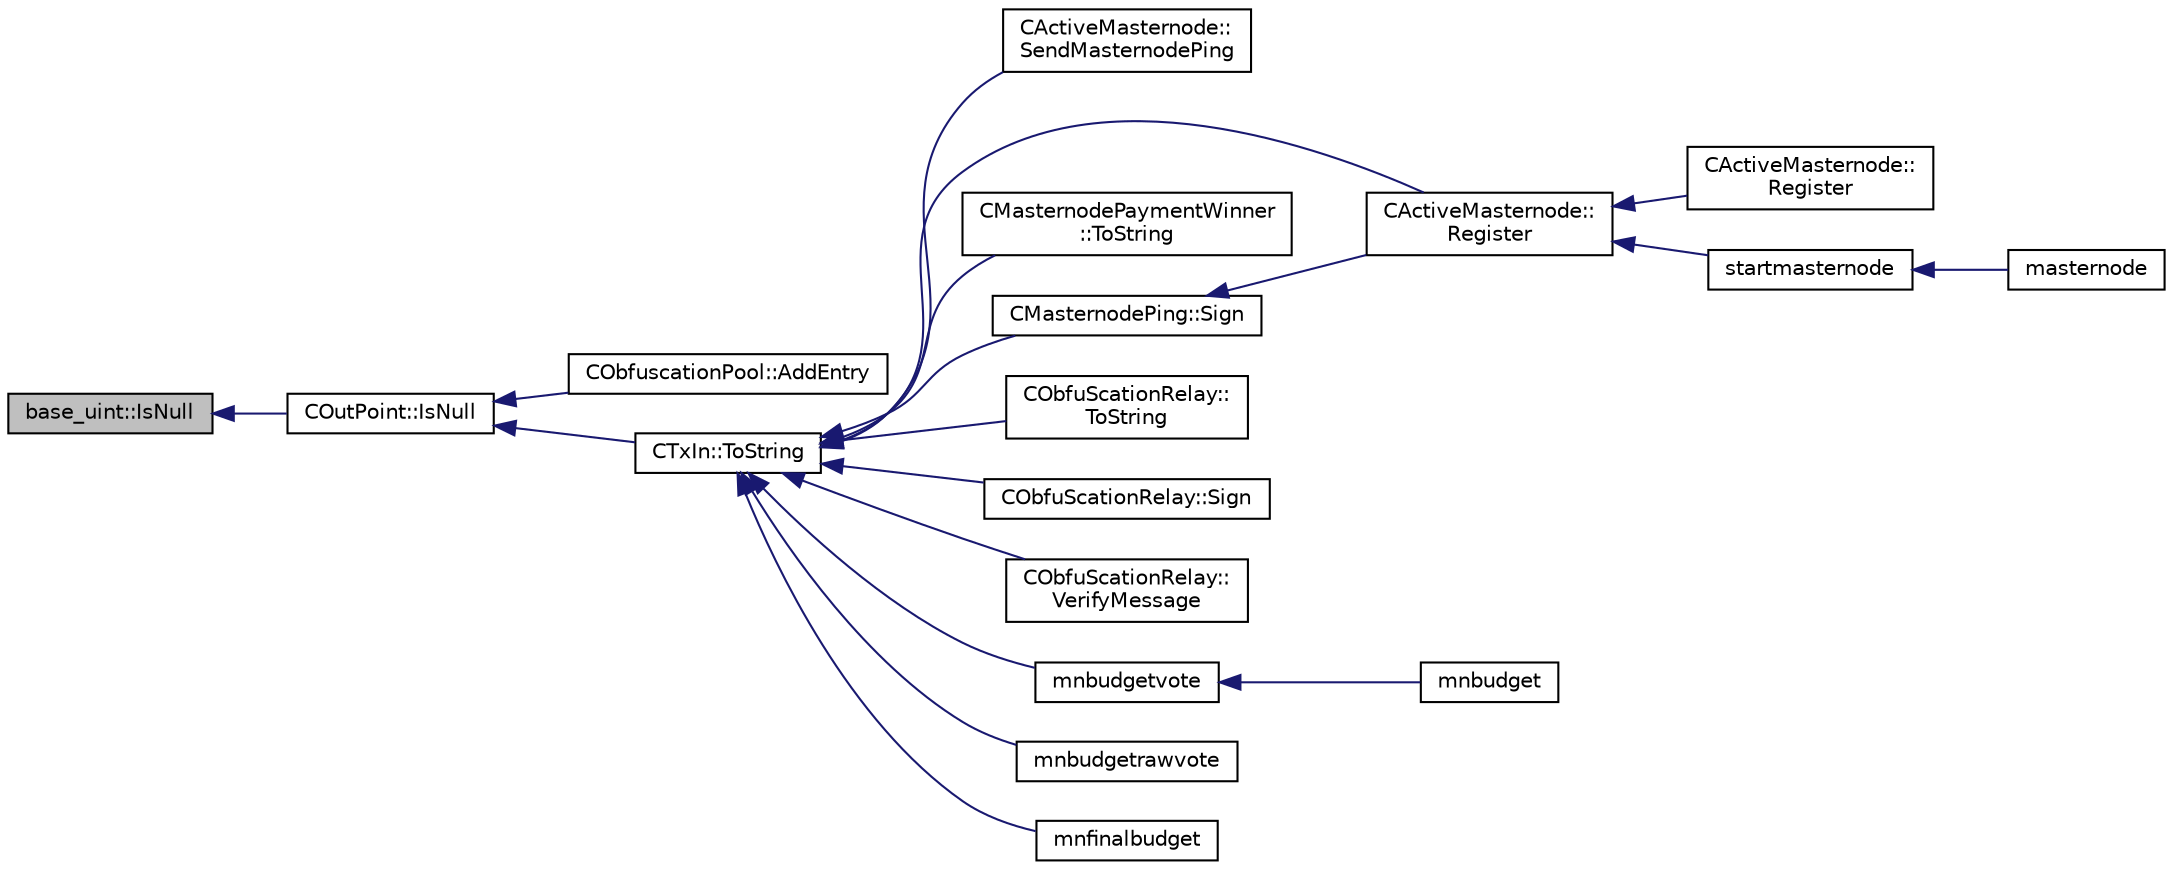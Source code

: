 digraph "base_uint::IsNull"
{
  edge [fontname="Helvetica",fontsize="10",labelfontname="Helvetica",labelfontsize="10"];
  node [fontname="Helvetica",fontsize="10",shape=record];
  rankdir="LR";
  Node217 [label="base_uint::IsNull",height=0.2,width=0.4,color="black", fillcolor="grey75", style="filled", fontcolor="black"];
  Node217 -> Node218 [dir="back",color="midnightblue",fontsize="10",style="solid",fontname="Helvetica"];
  Node218 [label="COutPoint::IsNull",height=0.2,width=0.4,color="black", fillcolor="white", style="filled",URL="$class_c_out_point.html#ae1516581fa2234556761f04af3a207a6"];
  Node218 -> Node219 [dir="back",color="midnightblue",fontsize="10",style="solid",fontname="Helvetica"];
  Node219 [label="CObfuscationPool::AddEntry",height=0.2,width=0.4,color="black", fillcolor="white", style="filled",URL="$class_c_obfuscation_pool.html#a659e75eaf53a3b01d34a685bd9445628",tooltip="Add a clients entry to the pool. "];
  Node218 -> Node220 [dir="back",color="midnightblue",fontsize="10",style="solid",fontname="Helvetica"];
  Node220 [label="CTxIn::ToString",height=0.2,width=0.4,color="black", fillcolor="white", style="filled",URL="$class_c_tx_in.html#a9f3dcba8a979ca7007448f8ad1d3c4c1"];
  Node220 -> Node221 [dir="back",color="midnightblue",fontsize="10",style="solid",fontname="Helvetica"];
  Node221 [label="CActiveMasternode::\lSendMasternodePing",height=0.2,width=0.4,color="black", fillcolor="white", style="filled",URL="$class_c_active_masternode.html#ae30a82106f2c0b6875344e39e49393c2",tooltip="Ping Masternode. "];
  Node220 -> Node222 [dir="back",color="midnightblue",fontsize="10",style="solid",fontname="Helvetica"];
  Node222 [label="CActiveMasternode::\lRegister",height=0.2,width=0.4,color="black", fillcolor="white", style="filled",URL="$class_c_active_masternode.html#ac53ffe35960cdf312e813de5942a9584",tooltip="Register any Masternode. "];
  Node222 -> Node223 [dir="back",color="midnightblue",fontsize="10",style="solid",fontname="Helvetica"];
  Node223 [label="CActiveMasternode::\lRegister",height=0.2,width=0.4,color="black", fillcolor="white", style="filled",URL="$class_c_active_masternode.html#a99e26870efec1ea98738cda1a5a85702",tooltip="Register remote Masternode. "];
  Node222 -> Node224 [dir="back",color="midnightblue",fontsize="10",style="solid",fontname="Helvetica"];
  Node224 [label="startmasternode",height=0.2,width=0.4,color="black", fillcolor="white", style="filled",URL="$rpcmasternode_8cpp.html#ab37c9f565d5d9dbb3e695422e3474b00"];
  Node224 -> Node225 [dir="back",color="midnightblue",fontsize="10",style="solid",fontname="Helvetica"];
  Node225 [label="masternode",height=0.2,width=0.4,color="black", fillcolor="white", style="filled",URL="$rpcmasternode_8cpp.html#a30609e443aeb47c29ed0878d16b1b5e1"];
  Node220 -> Node226 [dir="back",color="midnightblue",fontsize="10",style="solid",fontname="Helvetica"];
  Node226 [label="CMasternodePaymentWinner\l::ToString",height=0.2,width=0.4,color="black", fillcolor="white", style="filled",URL="$class_c_masternode_payment_winner.html#a188f4b487f9481bdcc6d5b052793512e"];
  Node220 -> Node227 [dir="back",color="midnightblue",fontsize="10",style="solid",fontname="Helvetica"];
  Node227 [label="CMasternodePing::Sign",height=0.2,width=0.4,color="black", fillcolor="white", style="filled",URL="$class_c_masternode_ping.html#afa3eb82ae9457cc135089d83ae7719ea"];
  Node227 -> Node222 [dir="back",color="midnightblue",fontsize="10",style="solid",fontname="Helvetica"];
  Node220 -> Node228 [dir="back",color="midnightblue",fontsize="10",style="solid",fontname="Helvetica"];
  Node228 [label="CObfuScationRelay::\lToString",height=0.2,width=0.4,color="black", fillcolor="white", style="filled",URL="$class_c_obfu_scation_relay.html#a193896557689f778a5381ea8dc7e66b8"];
  Node220 -> Node229 [dir="back",color="midnightblue",fontsize="10",style="solid",fontname="Helvetica"];
  Node229 [label="CObfuScationRelay::Sign",height=0.2,width=0.4,color="black", fillcolor="white", style="filled",URL="$class_c_obfu_scation_relay.html#a6a0c143f5d9536a64bcb1745d2011761"];
  Node220 -> Node230 [dir="back",color="midnightblue",fontsize="10",style="solid",fontname="Helvetica"];
  Node230 [label="CObfuScationRelay::\lVerifyMessage",height=0.2,width=0.4,color="black", fillcolor="white", style="filled",URL="$class_c_obfu_scation_relay.html#aa76fd65563c22d322350e09b2b876e9d"];
  Node220 -> Node231 [dir="back",color="midnightblue",fontsize="10",style="solid",fontname="Helvetica"];
  Node231 [label="mnbudgetvote",height=0.2,width=0.4,color="black", fillcolor="white", style="filled",URL="$rpcmasternode-budget_8cpp.html#a56da074ff2f33c0ef53bb451c67c0761"];
  Node231 -> Node232 [dir="back",color="midnightblue",fontsize="10",style="solid",fontname="Helvetica"];
  Node232 [label="mnbudget",height=0.2,width=0.4,color="black", fillcolor="white", style="filled",URL="$rpcmasternode-budget_8cpp.html#aeabbf924be4d2ce4bedb28a394e1fc6b"];
  Node220 -> Node233 [dir="back",color="midnightblue",fontsize="10",style="solid",fontname="Helvetica"];
  Node233 [label="mnbudgetrawvote",height=0.2,width=0.4,color="black", fillcolor="white", style="filled",URL="$rpcmasternode-budget_8cpp.html#a3ae70ddb7080492d70c053fdf06320f7"];
  Node220 -> Node234 [dir="back",color="midnightblue",fontsize="10",style="solid",fontname="Helvetica"];
  Node234 [label="mnfinalbudget",height=0.2,width=0.4,color="black", fillcolor="white", style="filled",URL="$rpcmasternode-budget_8cpp.html#a9377cde49f5b62904aafb46d7d3c5e7c"];
}
